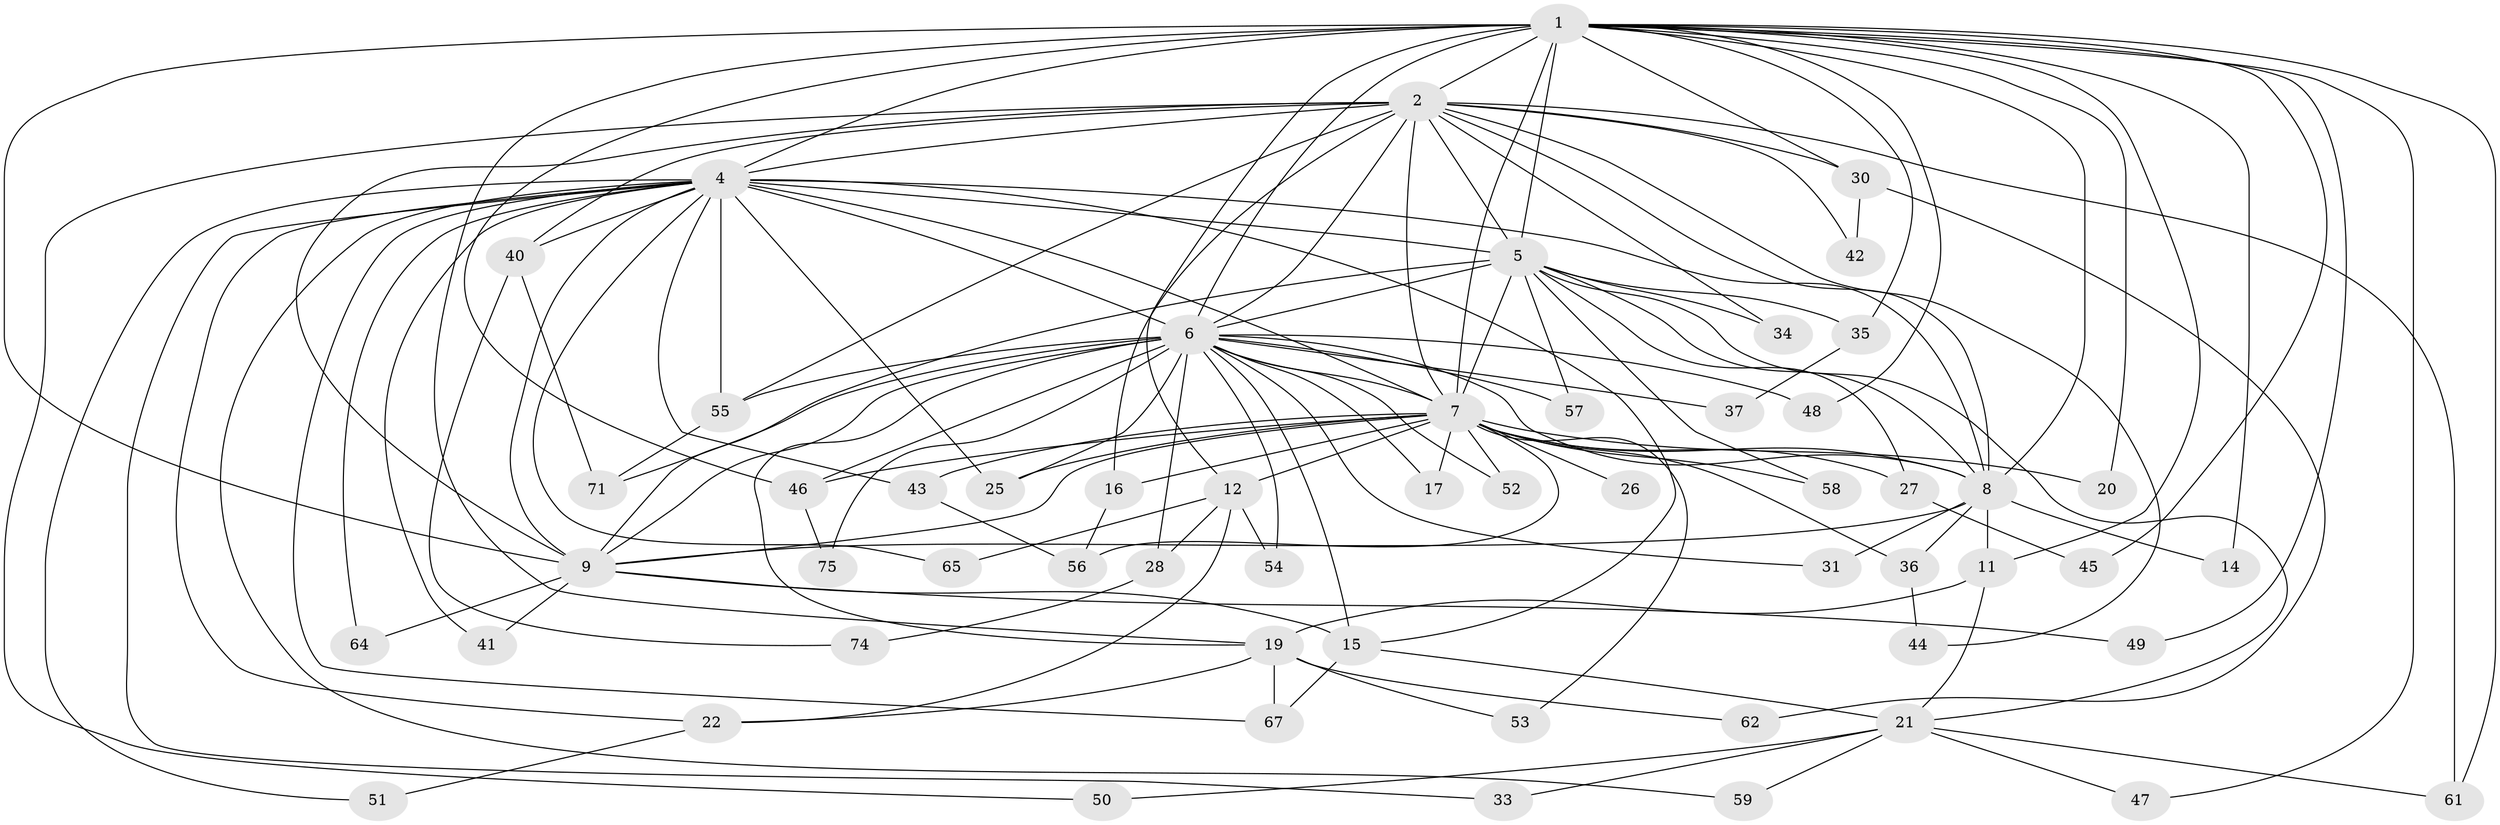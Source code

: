 // original degree distribution, {15: 0.013333333333333334, 17: 0.02666666666666667, 19: 0.013333333333333334, 13: 0.02666666666666667, 24: 0.013333333333333334, 20: 0.013333333333333334, 14: 0.013333333333333334, 12: 0.013333333333333334, 4: 0.09333333333333334, 6: 0.02666666666666667, 2: 0.52, 5: 0.04, 3: 0.16, 8: 0.013333333333333334, 9: 0.013333333333333334}
// Generated by graph-tools (version 1.1) at 2025/11/02/27/25 16:11:02]
// undirected, 57 vertices, 136 edges
graph export_dot {
graph [start="1"]
  node [color=gray90,style=filled];
  1 [super="+3"];
  2 [super="+24"];
  4 [super="+13"];
  5 [super="+10"];
  6 [super="+18"];
  7 [super="+23"];
  8 [super="+39"];
  9 [super="+63"];
  11;
  12;
  14;
  15;
  16;
  17;
  19 [super="+38"];
  20;
  21 [super="+32"];
  22 [super="+72"];
  25 [super="+29"];
  26;
  27;
  28;
  30;
  31;
  33;
  34;
  35;
  36;
  37;
  40 [super="+73"];
  41;
  42;
  43;
  44;
  45;
  46 [super="+69"];
  47;
  48;
  49;
  50;
  51;
  52;
  53;
  54;
  55 [super="+66"];
  56 [super="+60"];
  57;
  58;
  59;
  61 [super="+68"];
  62;
  64;
  65;
  67 [super="+70"];
  71;
  74;
  75;
  1 -- 2 [weight=2];
  1 -- 4 [weight=2];
  1 -- 5 [weight=4];
  1 -- 6 [weight=2];
  1 -- 7 [weight=2];
  1 -- 8 [weight=2];
  1 -- 9 [weight=3];
  1 -- 14;
  1 -- 30;
  1 -- 35;
  1 -- 45;
  1 -- 49;
  1 -- 11;
  1 -- 12;
  1 -- 19;
  1 -- 20;
  1 -- 46;
  1 -- 47;
  1 -- 48;
  1 -- 61;
  2 -- 4;
  2 -- 5 [weight=2];
  2 -- 6;
  2 -- 7 [weight=2];
  2 -- 8 [weight=2];
  2 -- 9;
  2 -- 16;
  2 -- 30;
  2 -- 42;
  2 -- 44;
  2 -- 50;
  2 -- 34;
  2 -- 55;
  2 -- 40;
  2 -- 61;
  4 -- 5 [weight=2];
  4 -- 6;
  4 -- 7 [weight=2];
  4 -- 8;
  4 -- 9;
  4 -- 15;
  4 -- 22;
  4 -- 33;
  4 -- 40;
  4 -- 41;
  4 -- 51;
  4 -- 59;
  4 -- 65;
  4 -- 67;
  4 -- 64;
  4 -- 55;
  4 -- 25;
  4 -- 43;
  5 -- 6 [weight=2];
  5 -- 7 [weight=3];
  5 -- 8 [weight=2];
  5 -- 9 [weight=2];
  5 -- 27;
  5 -- 57;
  5 -- 58;
  5 -- 34;
  5 -- 35;
  5 -- 21;
  6 -- 7;
  6 -- 8;
  6 -- 9;
  6 -- 17;
  6 -- 19;
  6 -- 28;
  6 -- 31;
  6 -- 37;
  6 -- 46;
  6 -- 48;
  6 -- 52;
  6 -- 54;
  6 -- 57;
  6 -- 71;
  6 -- 75;
  6 -- 15;
  6 -- 25;
  6 -- 55;
  7 -- 8;
  7 -- 9;
  7 -- 12;
  7 -- 16;
  7 -- 17;
  7 -- 20;
  7 -- 25;
  7 -- 36;
  7 -- 43;
  7 -- 56;
  7 -- 58;
  7 -- 52;
  7 -- 53;
  7 -- 26;
  7 -- 27;
  7 -- 46;
  8 -- 9;
  8 -- 11;
  8 -- 14;
  8 -- 31;
  8 -- 36;
  9 -- 15;
  9 -- 41;
  9 -- 49;
  9 -- 64;
  11 -- 19;
  11 -- 21;
  12 -- 22;
  12 -- 28;
  12 -- 54;
  12 -- 65;
  15 -- 21;
  15 -- 67;
  16 -- 56;
  19 -- 67;
  19 -- 53;
  19 -- 62;
  19 -- 22;
  21 -- 33;
  21 -- 47;
  21 -- 50;
  21 -- 59;
  21 -- 61;
  22 -- 51;
  27 -- 45;
  28 -- 74;
  30 -- 42;
  30 -- 62;
  35 -- 37;
  36 -- 44;
  40 -- 74;
  40 -- 71;
  43 -- 56;
  46 -- 75;
  55 -- 71;
}
